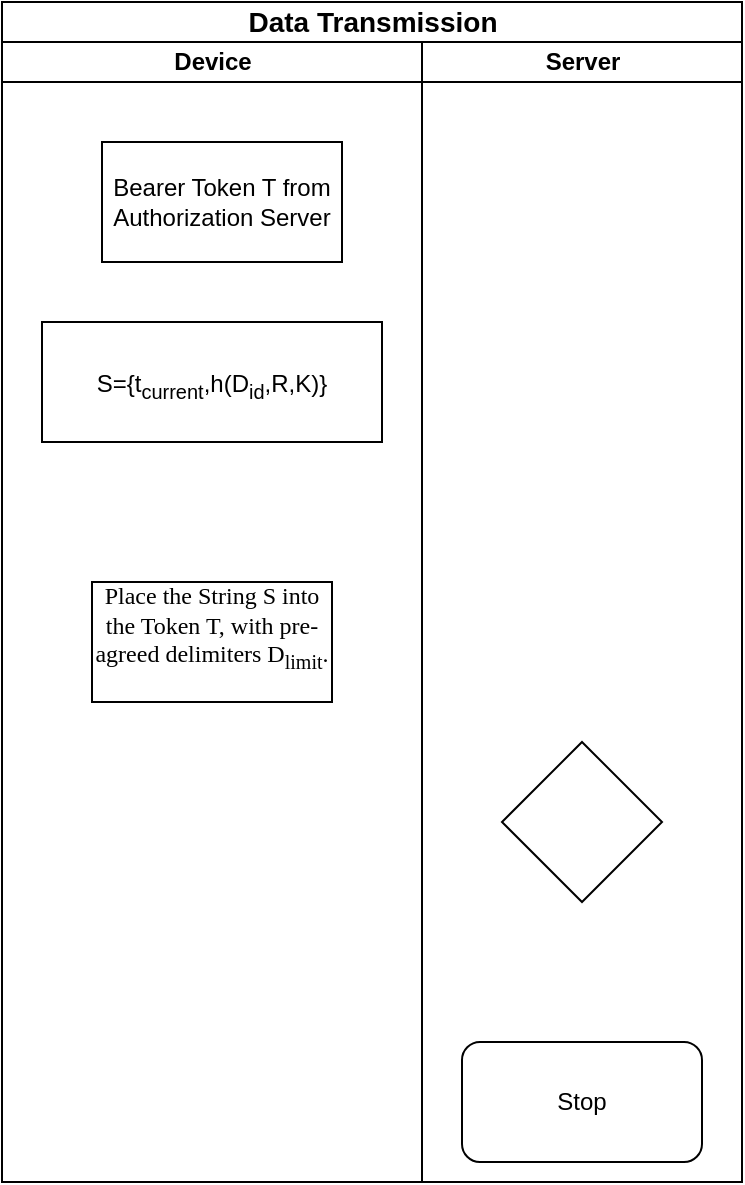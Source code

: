 <mxfile version="14.3.0" type="github">
  <diagram name="Page-1" id="74e2e168-ea6b-b213-b513-2b3c1d86103e">
    <mxGraphModel dx="1186" dy="747" grid="1" gridSize="10" guides="1" tooltips="1" connect="1" arrows="1" fold="1" page="1" pageScale="1" pageWidth="1100" pageHeight="850" background="#ffffff" math="0" shadow="0">
      <root>
        <mxCell id="0" />
        <mxCell id="1" parent="0" />
        <mxCell id="77e6c97f196da883-1" value="&lt;font face=&quot;Helvetica&quot; style=&quot;font-size: 14px&quot;&gt;Data Transmission&lt;/font&gt;" style="swimlane;html=1;childLayout=stackLayout;startSize=20;rounded=0;shadow=0;labelBackgroundColor=none;strokeWidth=1;fontFamily=Verdana;fontSize=8;align=center;" parent="1" vertex="1">
          <mxGeometry x="370" y="50" width="370" height="590" as="geometry" />
        </mxCell>
        <mxCell id="77e6c97f196da883-2" value="Device" style="swimlane;html=1;startSize=20;" parent="77e6c97f196da883-1" vertex="1">
          <mxGeometry y="20" width="210" height="570" as="geometry" />
        </mxCell>
        <mxCell id="pVeuc0XwkXu0hXozpNpo-3" value="Bearer Token T from Authorization Server" style="rounded=0;whiteSpace=wrap;html=1;" vertex="1" parent="77e6c97f196da883-2">
          <mxGeometry x="50" y="50" width="120" height="60" as="geometry" />
        </mxCell>
        <mxCell id="pVeuc0XwkXu0hXozpNpo-2" value="&lt;span style=&quot;font-size: 9pt&quot;&gt;S={t&lt;sub&gt;current&lt;/sub&gt;,h(D&lt;sub&gt;id&lt;/sub&gt;,R,K)}&lt;/span&gt;&lt;span style=&quot;font-size: medium&quot;&gt;&lt;/span&gt;" style="rounded=0;whiteSpace=wrap;html=1;fontSize=13;" vertex="1" parent="77e6c97f196da883-2">
          <mxGeometry x="20" y="140" width="170" height="60" as="geometry" />
        </mxCell>
        <mxCell id="pVeuc0XwkXu0hXozpNpo-8" value="&lt;span style=&quot;font-size: 9pt ; font-family: &amp;#34;times&amp;#34;&quot;&gt;Place the String S into the Token T, with pre-agreed delimiters D&lt;sub&gt;limit&lt;/sub&gt;.&lt;br&gt;&lt;br&gt;&lt;/span&gt;&lt;span style=&quot;font-size: medium&quot;&gt;&lt;/span&gt;" style="rounded=0;whiteSpace=wrap;html=1;" vertex="1" parent="77e6c97f196da883-2">
          <mxGeometry x="45" y="270" width="120" height="60" as="geometry" />
        </mxCell>
        <mxCell id="77e6c97f196da883-3" value="Server" style="swimlane;html=1;startSize=20;" parent="77e6c97f196da883-1" vertex="1">
          <mxGeometry x="210" y="20" width="160" height="570" as="geometry" />
        </mxCell>
        <mxCell id="pVeuc0XwkXu0hXozpNpo-6" value="" style="rhombus;whiteSpace=wrap;html=1;" vertex="1" parent="77e6c97f196da883-3">
          <mxGeometry x="40" y="350" width="80" height="80" as="geometry" />
        </mxCell>
        <mxCell id="pVeuc0XwkXu0hXozpNpo-7" value="Stop" style="rounded=1;whiteSpace=wrap;html=1;" vertex="1" parent="77e6c97f196da883-3">
          <mxGeometry x="20" y="500" width="120" height="60" as="geometry" />
        </mxCell>
      </root>
    </mxGraphModel>
  </diagram>
</mxfile>
